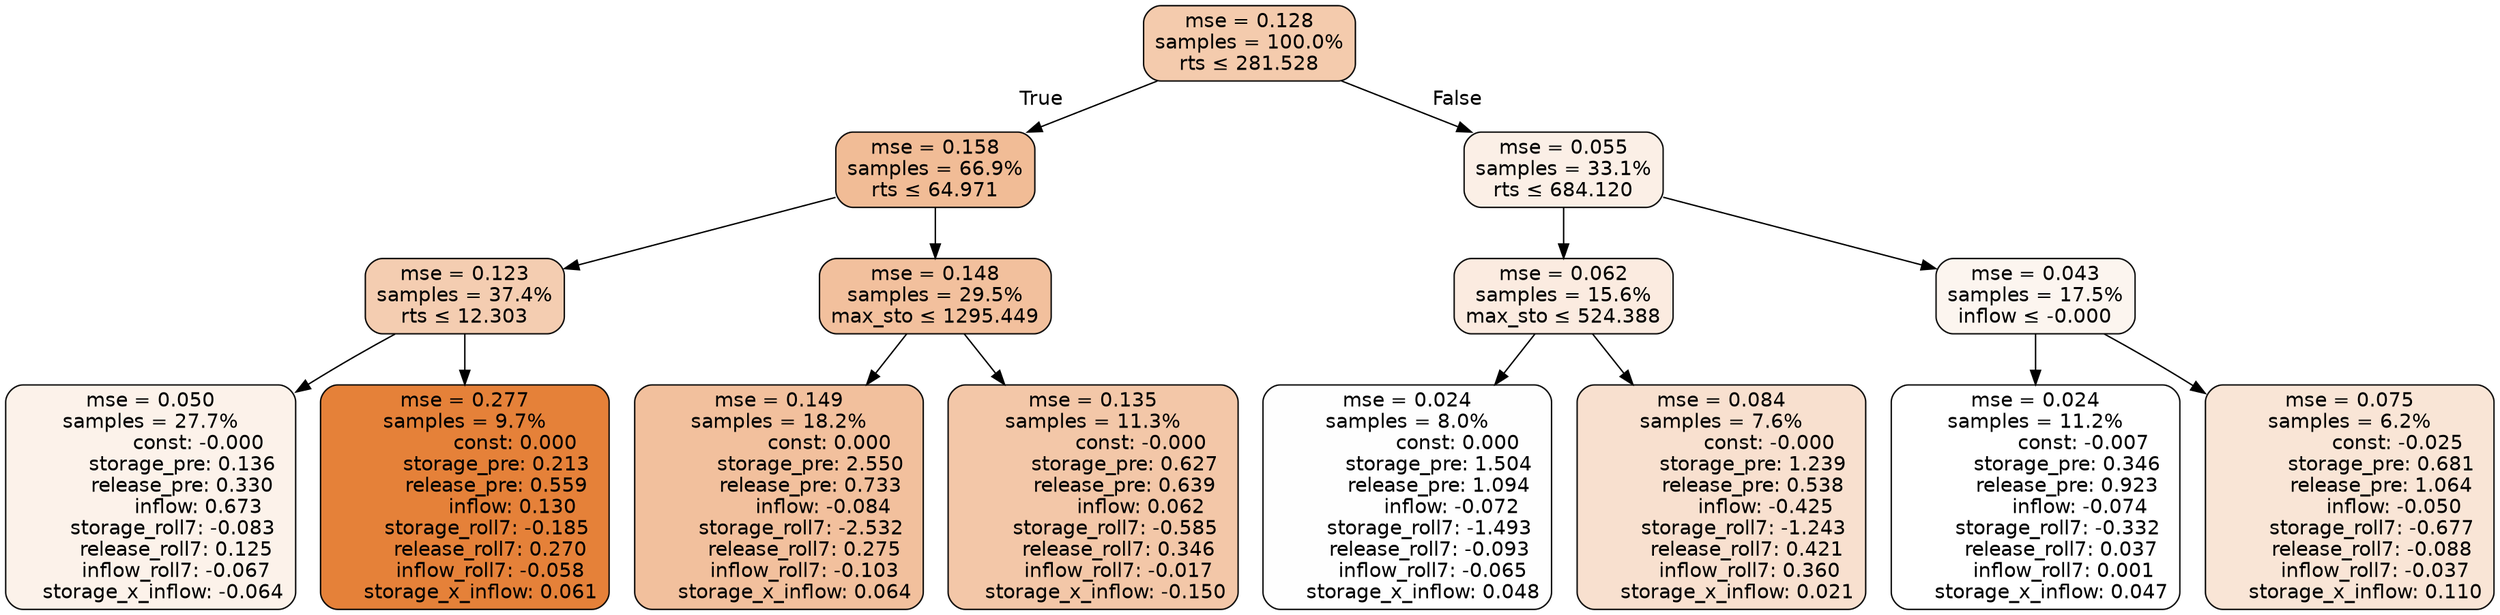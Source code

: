 digraph tree {
bgcolor="transparent"
node [shape=rectangle, style="filled, rounded", color="black", fontname=helvetica] ;
edge [fontname=helvetica] ;
	"0" [label="mse = 0.128
samples = 100.0%
rts &le; 281.528", fillcolor="#f4cbad"]
	"1" [label="mse = 0.158
samples = 66.9%
rts &le; 64.971", fillcolor="#f1bc96"]
	"2" [label="mse = 0.123
samples = 37.4%
rts &le; 12.303", fillcolor="#f4cdb1"]
	"3" [label="mse = 0.050
samples = 27.7%
               const: -0.000
          storage_pre: 0.136
          release_pre: 0.330
               inflow: 0.673
       storage_roll7: -0.083
        release_roll7: 0.125
        inflow_roll7: -0.067
    storage_x_inflow: -0.064", fillcolor="#fcf2ea"]
	"4" [label="mse = 0.277
samples = 9.7%
                const: 0.000
          storage_pre: 0.213
          release_pre: 0.559
               inflow: 0.130
       storage_roll7: -0.185
        release_roll7: 0.270
        inflow_roll7: -0.058
     storage_x_inflow: 0.061", fillcolor="#e58139"]
	"5" [label="mse = 0.148
samples = 29.5%
max_sto &le; 1295.449", fillcolor="#f2c09d"]
	"6" [label="mse = 0.149
samples = 18.2%
                const: 0.000
          storage_pre: 2.550
          release_pre: 0.733
              inflow: -0.084
       storage_roll7: -2.532
        release_roll7: 0.275
        inflow_roll7: -0.103
     storage_x_inflow: 0.064", fillcolor="#f2c09d"]
	"7" [label="mse = 0.135
samples = 11.3%
               const: -0.000
          storage_pre: 0.627
          release_pre: 0.639
               inflow: 0.062
       storage_roll7: -0.585
        release_roll7: 0.346
        inflow_roll7: -0.017
    storage_x_inflow: -0.150", fillcolor="#f3c7a8"]
	"8" [label="mse = 0.055
samples = 33.1%
rts &le; 684.120", fillcolor="#fbefe6"]
	"9" [label="mse = 0.062
samples = 15.6%
max_sto &le; 524.388", fillcolor="#fbebe0"]
	"10" [label="mse = 0.024
samples = 8.0%
                const: 0.000
          storage_pre: 1.504
          release_pre: 1.094
              inflow: -0.072
       storage_roll7: -1.493
       release_roll7: -0.093
        inflow_roll7: -0.065
     storage_x_inflow: 0.048", fillcolor="#fefefe"]
	"11" [label="mse = 0.084
samples = 7.6%
               const: -0.000
          storage_pre: 1.239
          release_pre: 0.538
              inflow: -0.425
       storage_roll7: -1.243
        release_roll7: 0.421
         inflow_roll7: 0.360
     storage_x_inflow: 0.021", fillcolor="#f8e0cf"]
	"12" [label="mse = 0.043
samples = 17.5%
inflow &le; -0.000", fillcolor="#fcf5ef"]
	"13" [label="mse = 0.024
samples = 11.2%
               const: -0.007
          storage_pre: 0.346
          release_pre: 0.923
              inflow: -0.074
       storage_roll7: -0.332
        release_roll7: 0.037
         inflow_roll7: 0.001
     storage_x_inflow: 0.047", fillcolor="#ffffff"]
	"14" [label="mse = 0.075
samples = 6.2%
               const: -0.025
          storage_pre: 0.681
          release_pre: 1.064
              inflow: -0.050
       storage_roll7: -0.677
       release_roll7: -0.088
        inflow_roll7: -0.037
     storage_x_inflow: 0.110", fillcolor="#f9e5d6"]

	"0" -> "1" [labeldistance=2.5, labelangle=45, headlabel="True"]
	"1" -> "2"
	"2" -> "3"
	"2" -> "4"
	"1" -> "5"
	"5" -> "6"
	"5" -> "7"
	"0" -> "8" [labeldistance=2.5, labelangle=-45, headlabel="False"]
	"8" -> "9"
	"9" -> "10"
	"9" -> "11"
	"8" -> "12"
	"12" -> "13"
	"12" -> "14"
}